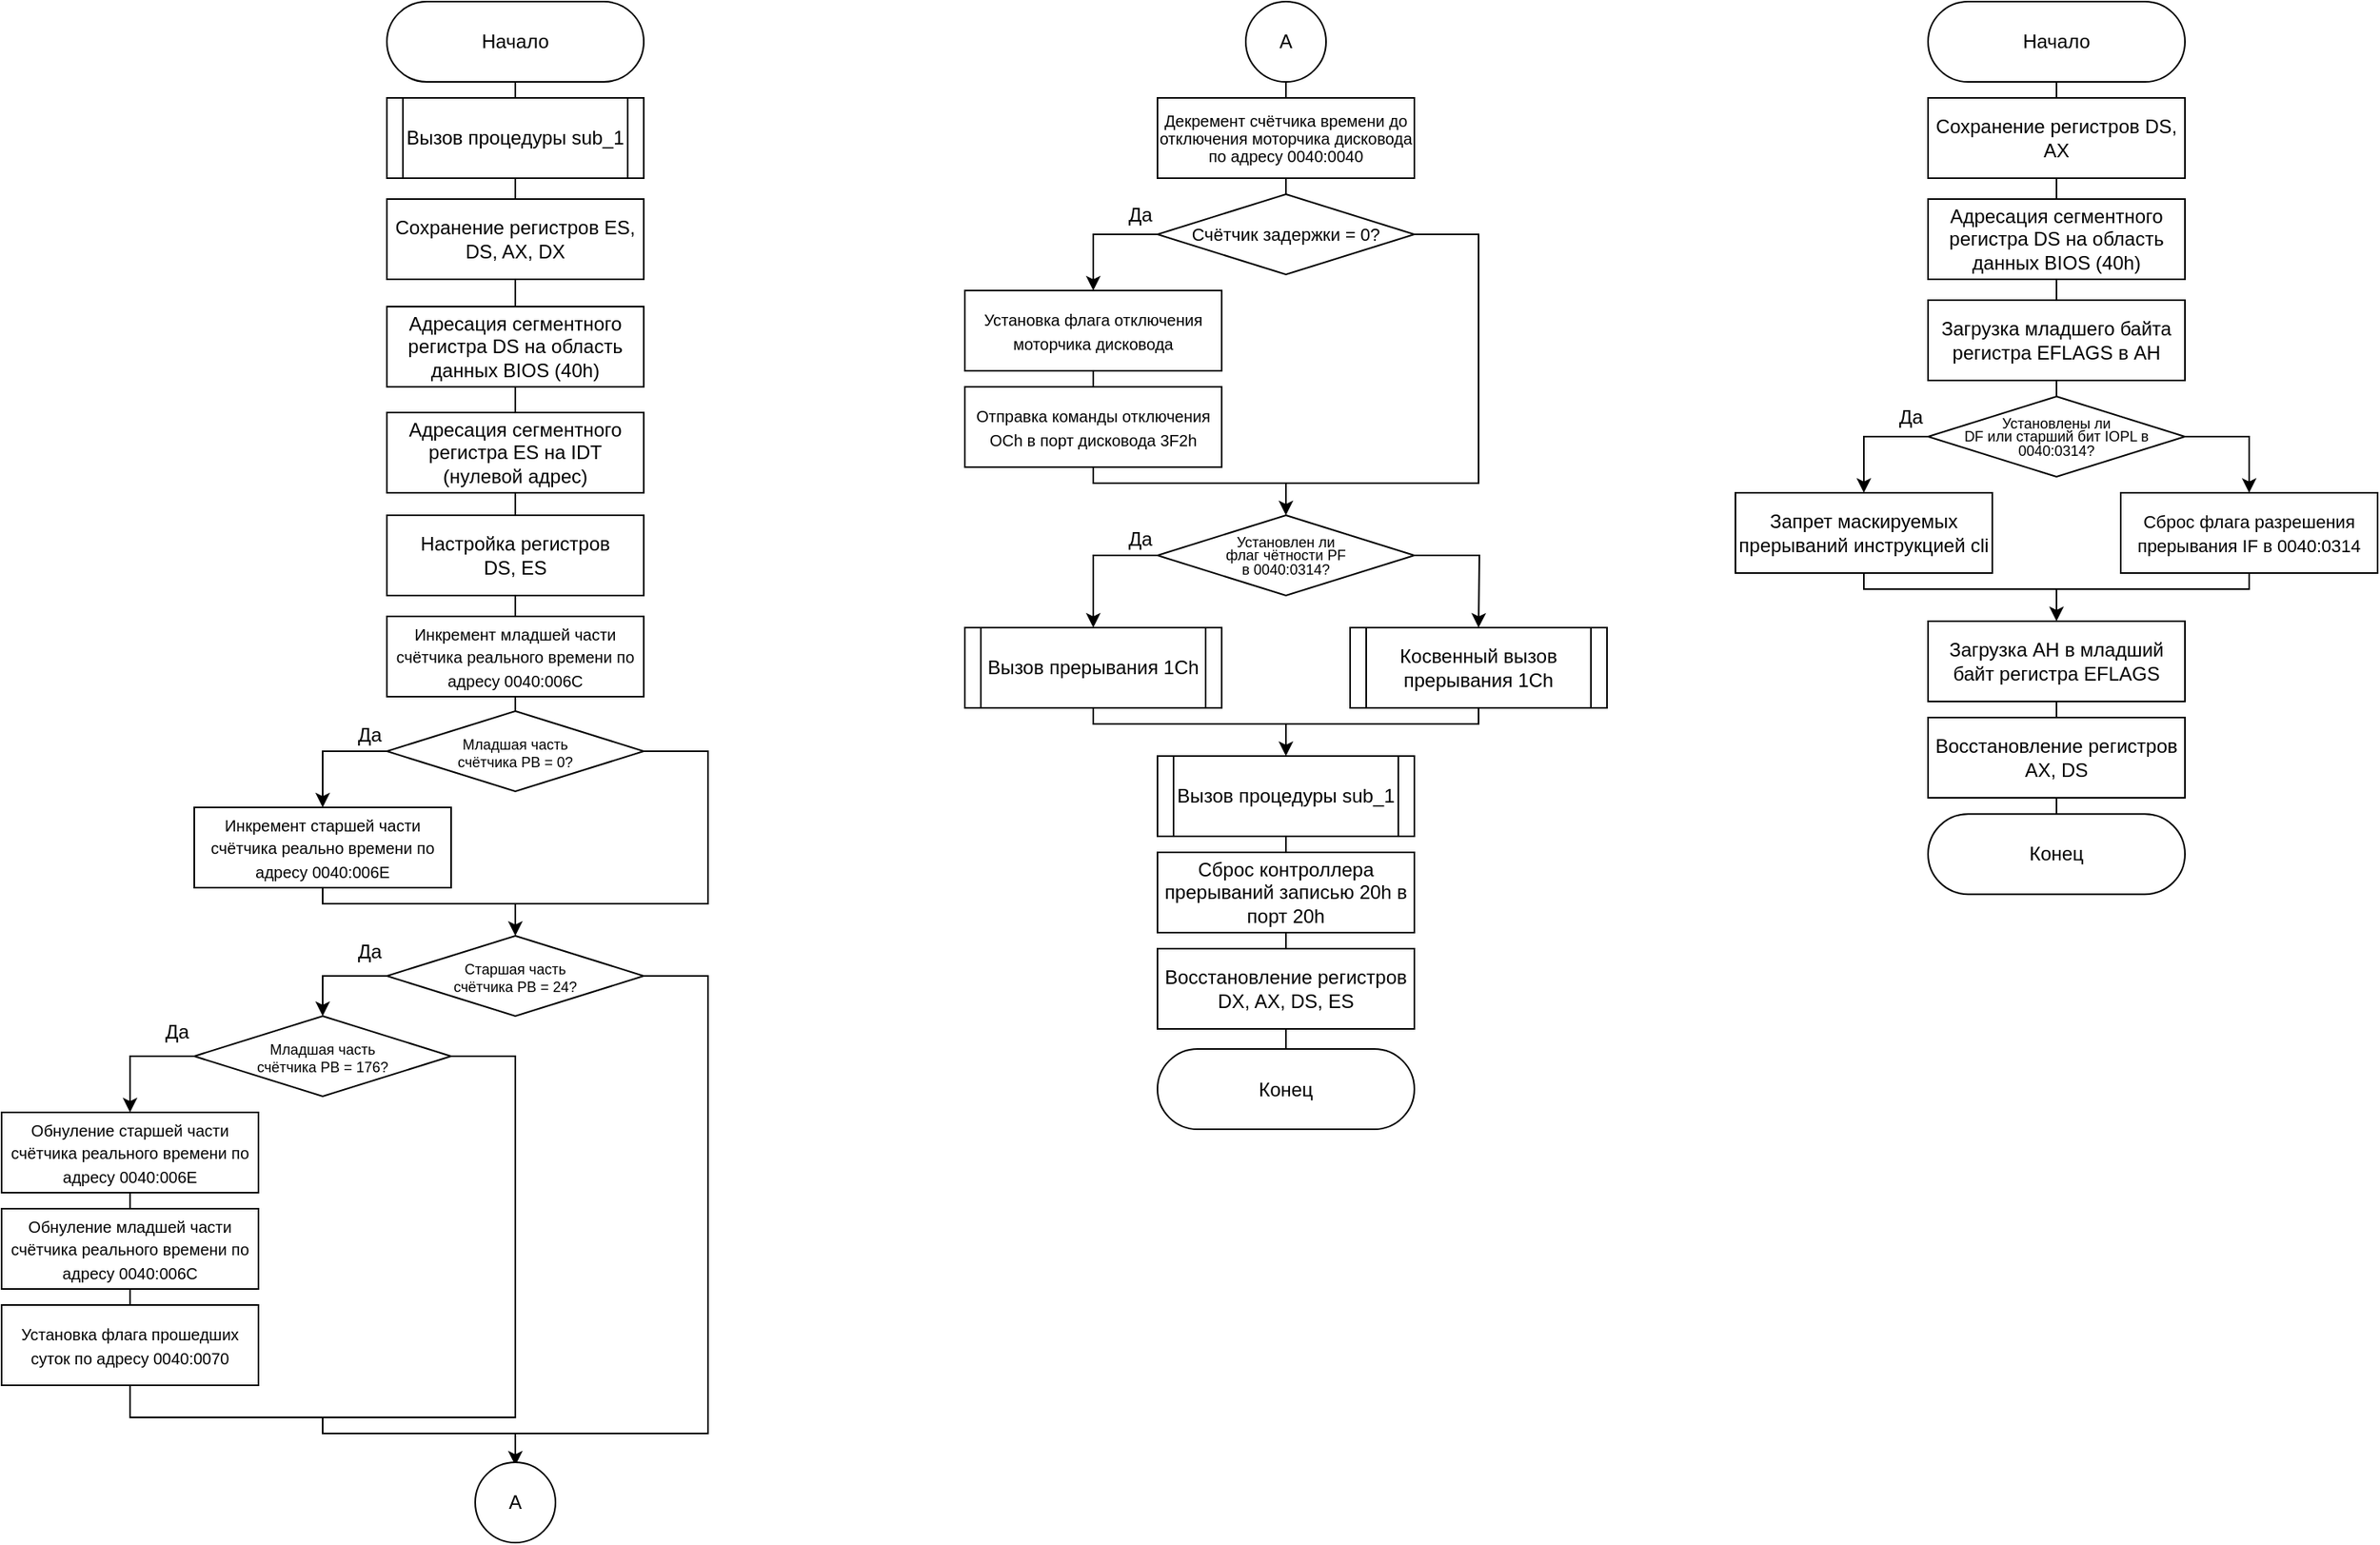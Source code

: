 <mxfile version="13.7.5" type="device"><diagram id="DtU0TSbB0F4fgCh52XBq" name="Page-1"><mxGraphModel dx="1422" dy="750" grid="1" gridSize="10" guides="1" tooltips="1" connect="1" arrows="1" fold="1" page="1" pageScale="1" pageWidth="827" pageHeight="1169" math="0" shadow="0"><root><mxCell id="0"/><mxCell id="1" parent="0"/><mxCell id="-_6lWtZSVBiMLcKGiZsu-14" style="edgeStyle=orthogonalEdgeStyle;rounded=0;orthogonalLoop=1;jettySize=auto;html=1;exitX=0.5;exitY=1;exitDx=0;exitDy=0;entryX=0.5;entryY=0;entryDx=0;entryDy=0;endArrow=none;endFill=0;" parent="1" source="-_6lWtZSVBiMLcKGiZsu-1" target="-_6lWtZSVBiMLcKGiZsu-3" edge="1"><mxGeometry relative="1" as="geometry"/></mxCell><mxCell id="-_6lWtZSVBiMLcKGiZsu-1" value="&lt;div&gt;Начало&lt;/div&gt;" style="rounded=1;whiteSpace=wrap;html=1;arcSize=50;" parent="1" vertex="1"><mxGeometry x="240" y="40" width="160" height="50" as="geometry"/></mxCell><mxCell id="XXbowUWFNxoY3wG5kh-n-4" style="edgeStyle=orthogonalEdgeStyle;rounded=0;orthogonalLoop=1;jettySize=auto;html=1;exitX=0.5;exitY=1;exitDx=0;exitDy=0;entryX=0.5;entryY=0;entryDx=0;entryDy=0;endArrow=none;endFill=0;" edge="1" parent="1" source="-_6lWtZSVBiMLcKGiZsu-2" target="XXbowUWFNxoY3wG5kh-n-1"><mxGeometry relative="1" as="geometry"/></mxCell><mxCell id="-_6lWtZSVBiMLcKGiZsu-2" value="Сохранение регистров ES, DS, AX, DX" style="rounded=0;whiteSpace=wrap;html=1;" parent="1" vertex="1"><mxGeometry x="240" y="163" width="160" height="50" as="geometry"/></mxCell><mxCell id="-_6lWtZSVBiMLcKGiZsu-15" style="edgeStyle=orthogonalEdgeStyle;rounded=0;orthogonalLoop=1;jettySize=auto;html=1;exitX=0.5;exitY=1;exitDx=0;exitDy=0;entryX=0.5;entryY=0;entryDx=0;entryDy=0;endArrow=none;endFill=0;" parent="1" source="-_6lWtZSVBiMLcKGiZsu-3" target="-_6lWtZSVBiMLcKGiZsu-2" edge="1"><mxGeometry relative="1" as="geometry"/></mxCell><mxCell id="-_6lWtZSVBiMLcKGiZsu-3" value="Вызов процедуры sub_1" style="shape=process;whiteSpace=wrap;html=1;backgroundOutline=1;size=0.063;" parent="1" vertex="1"><mxGeometry x="240" y="100" width="160" height="50" as="geometry"/></mxCell><mxCell id="-_6lWtZSVBiMLcKGiZsu-17" style="edgeStyle=orthogonalEdgeStyle;rounded=0;orthogonalLoop=1;jettySize=auto;html=1;exitX=0.5;exitY=1;exitDx=0;exitDy=0;entryX=0.5;entryY=0;entryDx=0;entryDy=0;endArrow=none;endFill=0;" parent="1" target="-_6lWtZSVBiMLcKGiZsu-5" edge="1"><mxGeometry relative="1" as="geometry"><mxPoint x="320" y="472" as="sourcePoint"/></mxGeometry></mxCell><mxCell id="-_6lWtZSVBiMLcKGiZsu-4" value="&lt;font style=&quot;font-size: 10px&quot;&gt;Инкремент младшей части счётчика реального времени по адресу 0040:006C&lt;br&gt;&lt;/font&gt;" style="rounded=0;whiteSpace=wrap;html=1;" parent="1" vertex="1"><mxGeometry x="240" y="423" width="160" height="50" as="geometry"/></mxCell><mxCell id="-_6lWtZSVBiMLcKGiZsu-18" style="edgeStyle=orthogonalEdgeStyle;rounded=0;orthogonalLoop=1;jettySize=auto;html=1;exitX=0;exitY=0.5;exitDx=0;exitDy=0;endArrow=classic;endFill=1;" parent="1" source="-_6lWtZSVBiMLcKGiZsu-5" target="-_6lWtZSVBiMLcKGiZsu-6" edge="1"><mxGeometry relative="1" as="geometry"/></mxCell><mxCell id="-_6lWtZSVBiMLcKGiZsu-5" value="&lt;p style=&quot;line-height: 90%&quot;&gt;&lt;font style=&quot;font-size: 9px ; line-height: 80%&quot;&gt;Младшая часть&lt;br&gt;счётчика РВ = 0?&lt;br&gt;&lt;/font&gt;&lt;/p&gt;" style="rhombus;whiteSpace=wrap;html=1;" parent="1" vertex="1"><mxGeometry x="240" y="482" width="160" height="50" as="geometry"/></mxCell><mxCell id="-_6lWtZSVBiMLcKGiZsu-20" style="edgeStyle=orthogonalEdgeStyle;rounded=0;orthogonalLoop=1;jettySize=auto;html=1;exitX=0.5;exitY=1;exitDx=0;exitDy=0;endArrow=classic;endFill=1;" parent="1" source="-_6lWtZSVBiMLcKGiZsu-6" target="-_6lWtZSVBiMLcKGiZsu-12" edge="1"><mxGeometry relative="1" as="geometry"><mxPoint x="320" y="602" as="targetPoint"/><Array as="points"><mxPoint x="200" y="602"/><mxPoint x="320" y="602"/></Array></mxGeometry></mxCell><mxCell id="-_6lWtZSVBiMLcKGiZsu-6" value="&lt;font size=&quot;1&quot;&gt;Инкремент старшей части счётчика реально времени по адресу 0040:006E&lt;/font&gt;" style="rounded=0;whiteSpace=wrap;html=1;" parent="1" vertex="1"><mxGeometry x="120" y="542" width="160" height="50" as="geometry"/></mxCell><mxCell id="-_6lWtZSVBiMLcKGiZsu-27" style="edgeStyle=orthogonalEdgeStyle;rounded=0;orthogonalLoop=1;jettySize=auto;html=1;exitX=0.5;exitY=1;exitDx=0;exitDy=0;entryX=0.5;entryY=0;entryDx=0;entryDy=0;endArrow=none;endFill=0;" parent="1" source="-_6lWtZSVBiMLcKGiZsu-9" target="-_6lWtZSVBiMLcKGiZsu-10" edge="1"><mxGeometry relative="1" as="geometry"/></mxCell><mxCell id="-_6lWtZSVBiMLcKGiZsu-9" value="&lt;font size=&quot;1&quot;&gt;Обнуление старшей части счётчика реального времени по адресу 0040:006E&lt;/font&gt;" style="rounded=0;whiteSpace=wrap;html=1;" parent="1" vertex="1"><mxGeometry y="732" width="160" height="50" as="geometry"/></mxCell><mxCell id="-_6lWtZSVBiMLcKGiZsu-28" style="edgeStyle=orthogonalEdgeStyle;rounded=0;orthogonalLoop=1;jettySize=auto;html=1;exitX=0.5;exitY=1;exitDx=0;exitDy=0;entryX=0.5;entryY=0;entryDx=0;entryDy=0;endArrow=none;endFill=0;" parent="1" source="-_6lWtZSVBiMLcKGiZsu-10" target="-_6lWtZSVBiMLcKGiZsu-11" edge="1"><mxGeometry relative="1" as="geometry"/></mxCell><mxCell id="-_6lWtZSVBiMLcKGiZsu-10" value="&lt;font size=&quot;1&quot;&gt;Обнуление младшей части счётчика реального времени по адресу 0040:006C&lt;/font&gt;" style="rounded=0;whiteSpace=wrap;html=1;" parent="1" vertex="1"><mxGeometry y="792" width="160" height="50" as="geometry"/></mxCell><mxCell id="-_6lWtZSVBiMLcKGiZsu-34" style="edgeStyle=orthogonalEdgeStyle;rounded=0;orthogonalLoop=1;jettySize=auto;html=1;entryX=0.5;entryY=0;entryDx=0;entryDy=0;endArrow=classic;endFill=1;exitX=0.5;exitY=1;exitDx=0;exitDy=0;" parent="1" source="-_6lWtZSVBiMLcKGiZsu-11" edge="1"><mxGeometry relative="1" as="geometry"><Array as="points"><mxPoint x="80" y="922"/><mxPoint x="200" y="922"/><mxPoint x="200" y="932"/><mxPoint x="320" y="932"/></Array><mxPoint x="320" y="952" as="targetPoint"/></mxGeometry></mxCell><mxCell id="-_6lWtZSVBiMLcKGiZsu-11" value="&lt;font size=&quot;1&quot;&gt;Установка флага прошедших суток по адресу 0040:0070&lt;/font&gt;" style="rounded=0;whiteSpace=wrap;html=1;" parent="1" vertex="1"><mxGeometry y="852" width="160" height="50" as="geometry"/></mxCell><mxCell id="-_6lWtZSVBiMLcKGiZsu-25" style="edgeStyle=orthogonalEdgeStyle;rounded=0;orthogonalLoop=1;jettySize=auto;html=1;entryX=0.5;entryY=0;entryDx=0;entryDy=0;endArrow=classic;endFill=1;exitX=0;exitY=0.5;exitDx=0;exitDy=0;" parent="1" source="-_6lWtZSVBiMLcKGiZsu-12" target="-_6lWtZSVBiMLcKGiZsu-13" edge="1"><mxGeometry relative="1" as="geometry"><Array as="points"><mxPoint x="200" y="647"/></Array></mxGeometry></mxCell><mxCell id="-_6lWtZSVBiMLcKGiZsu-32" style="edgeStyle=orthogonalEdgeStyle;rounded=0;orthogonalLoop=1;jettySize=auto;html=1;endArrow=none;endFill=0;entryX=0.5;entryY=0;entryDx=0;entryDy=0;" parent="1" source="-_6lWtZSVBiMLcKGiZsu-12" edge="1"><mxGeometry relative="1" as="geometry"><mxPoint x="320" y="952" as="targetPoint"/><Array as="points"><mxPoint x="440" y="647"/><mxPoint x="440" y="932"/><mxPoint x="320" y="932"/></Array></mxGeometry></mxCell><mxCell id="-_6lWtZSVBiMLcKGiZsu-12" value="&lt;p style=&quot;line-height: 90%&quot;&gt;&lt;font style=&quot;font-size: 9px ; line-height: 80%&quot;&gt;Старшая часть&lt;br&gt;счётчика РВ = 24?&lt;br&gt;&lt;/font&gt;&lt;/p&gt;" style="rhombus;whiteSpace=wrap;html=1;" parent="1" vertex="1"><mxGeometry x="240" y="622" width="160" height="50" as="geometry"/></mxCell><mxCell id="-_6lWtZSVBiMLcKGiZsu-26" style="edgeStyle=orthogonalEdgeStyle;rounded=0;orthogonalLoop=1;jettySize=auto;html=1;entryX=0.5;entryY=0;entryDx=0;entryDy=0;endArrow=classic;endFill=1;exitX=0;exitY=0.5;exitDx=0;exitDy=0;" parent="1" source="-_6lWtZSVBiMLcKGiZsu-13" target="-_6lWtZSVBiMLcKGiZsu-9" edge="1"><mxGeometry relative="1" as="geometry"/></mxCell><mxCell id="-_6lWtZSVBiMLcKGiZsu-35" style="edgeStyle=orthogonalEdgeStyle;rounded=0;orthogonalLoop=1;jettySize=auto;html=1;endArrow=none;endFill=0;exitX=1;exitY=0.5;exitDx=0;exitDy=0;" parent="1" source="-_6lWtZSVBiMLcKGiZsu-13" edge="1"><mxGeometry relative="1" as="geometry"><mxPoint x="200" y="922" as="targetPoint"/><Array as="points"><mxPoint x="320" y="697"/><mxPoint x="320" y="922"/></Array></mxGeometry></mxCell><mxCell id="-_6lWtZSVBiMLcKGiZsu-13" value="&lt;p style=&quot;line-height: 90%&quot;&gt;&lt;font style=&quot;font-size: 9px ; line-height: 80%&quot;&gt;Младшая часть&lt;br&gt;счётчика РВ = 176?&lt;br&gt;&lt;/font&gt;&lt;/p&gt;" style="rhombus;whiteSpace=wrap;html=1;" parent="1" vertex="1"><mxGeometry x="120" y="672" width="160" height="50" as="geometry"/></mxCell><mxCell id="-_6lWtZSVBiMLcKGiZsu-24" value="" style="endArrow=none;html=1;exitX=1;exitY=0.5;exitDx=0;exitDy=0;rounded=0;" parent="1" source="-_6lWtZSVBiMLcKGiZsu-5" edge="1"><mxGeometry width="50" height="50" relative="1" as="geometry"><mxPoint x="440" y="592" as="sourcePoint"/><mxPoint x="320" y="602" as="targetPoint"/><Array as="points"><mxPoint x="440" y="507"/><mxPoint x="440" y="602"/></Array></mxGeometry></mxCell><mxCell id="-_6lWtZSVBiMLcKGiZsu-29" value="А" style="ellipse;whiteSpace=wrap;html=1;aspect=fixed;rounded=1;" parent="1" vertex="1"><mxGeometry x="295" y="950" width="50" height="50" as="geometry"/></mxCell><mxCell id="-_6lWtZSVBiMLcKGiZsu-36" value="Да" style="text;html=1;resizable=0;points=[];autosize=1;align=left;verticalAlign=top;spacingTop=-4;" parent="1" vertex="1"><mxGeometry x="220" y="487" width="30" height="20" as="geometry"/></mxCell><mxCell id="-_6lWtZSVBiMLcKGiZsu-37" value="Да" style="text;html=1;resizable=0;points=[];autosize=1;align=left;verticalAlign=top;spacingTop=-4;" parent="1" vertex="1"><mxGeometry x="220" y="622" width="30" height="20" as="geometry"/></mxCell><mxCell id="-_6lWtZSVBiMLcKGiZsu-38" value="Да" style="text;html=1;resizable=0;points=[];autosize=1;align=left;verticalAlign=top;spacingTop=-4;" parent="1" vertex="1"><mxGeometry x="100" y="672" width="30" height="20" as="geometry"/></mxCell><mxCell id="-_6lWtZSVBiMLcKGiZsu-44" style="edgeStyle=orthogonalEdgeStyle;rounded=0;orthogonalLoop=1;jettySize=auto;html=1;exitX=0.5;exitY=1;exitDx=0;exitDy=0;entryX=0.5;entryY=0;entryDx=0;entryDy=0;endArrow=none;endFill=0;" parent="1" source="-_6lWtZSVBiMLcKGiZsu-39" target="-_6lWtZSVBiMLcKGiZsu-41" edge="1"><mxGeometry relative="1" as="geometry"/></mxCell><mxCell id="-_6lWtZSVBiMLcKGiZsu-39" value="А" style="ellipse;whiteSpace=wrap;html=1;aspect=fixed;rounded=1;" parent="1" vertex="1"><mxGeometry x="775" y="40" width="50" height="50" as="geometry"/></mxCell><mxCell id="-_6lWtZSVBiMLcKGiZsu-45" style="edgeStyle=orthogonalEdgeStyle;rounded=0;orthogonalLoop=1;jettySize=auto;html=1;exitX=0.5;exitY=1;exitDx=0;exitDy=0;entryX=0.5;entryY=0;entryDx=0;entryDy=0;endArrow=none;endFill=0;" parent="1" source="-_6lWtZSVBiMLcKGiZsu-41" target="-_6lWtZSVBiMLcKGiZsu-43" edge="1"><mxGeometry relative="1" as="geometry"/></mxCell><mxCell id="-_6lWtZSVBiMLcKGiZsu-41" value="&lt;p style=&quot;line-height: 90%&quot;&gt;&lt;font style=&quot;font-size: 10px ; line-height: 110%&quot;&gt;Декремент счётчика времени до отключения моторчика дисковода по адресу 0040:0040&lt;br&gt;&lt;/font&gt;&lt;/p&gt;" style="rounded=0;whiteSpace=wrap;html=1;" parent="1" vertex="1"><mxGeometry x="720" y="100" width="160" height="50" as="geometry"/></mxCell><mxCell id="-_6lWtZSVBiMLcKGiZsu-48" style="edgeStyle=orthogonalEdgeStyle;rounded=0;orthogonalLoop=1;jettySize=auto;html=1;exitX=0;exitY=0.5;exitDx=0;exitDy=0;entryX=0.5;entryY=0;entryDx=0;entryDy=0;endArrow=classic;endFill=1;" parent="1" source="-_6lWtZSVBiMLcKGiZsu-43" target="-_6lWtZSVBiMLcKGiZsu-46" edge="1"><mxGeometry relative="1" as="geometry"/></mxCell><mxCell id="-_6lWtZSVBiMLcKGiZsu-54" style="edgeStyle=orthogonalEdgeStyle;rounded=0;orthogonalLoop=1;jettySize=auto;html=1;exitX=1;exitY=0.5;exitDx=0;exitDy=0;endArrow=none;endFill=0;" parent="1" source="-_6lWtZSVBiMLcKGiZsu-43" edge="1"><mxGeometry relative="1" as="geometry"><mxPoint x="800" y="340" as="targetPoint"/><Array as="points"><mxPoint x="920" y="185"/><mxPoint x="920" y="340"/></Array></mxGeometry></mxCell><mxCell id="-_6lWtZSVBiMLcKGiZsu-43" value="&lt;p style=&quot;line-height: 90%&quot;&gt;&lt;font style=&quot;font-size: 11px ; line-height: 80%&quot;&gt;Счётчик задержки = 0?&lt;br&gt;&lt;/font&gt;&lt;/p&gt;" style="rhombus;whiteSpace=wrap;html=1;" parent="1" vertex="1"><mxGeometry x="720" y="160" width="160" height="50" as="geometry"/></mxCell><mxCell id="-_6lWtZSVBiMLcKGiZsu-51" style="edgeStyle=orthogonalEdgeStyle;rounded=0;orthogonalLoop=1;jettySize=auto;html=1;entryX=0.5;entryY=0;entryDx=0;entryDy=0;endArrow=none;endFill=0;" parent="1" source="-_6lWtZSVBiMLcKGiZsu-46" target="-_6lWtZSVBiMLcKGiZsu-50" edge="1"><mxGeometry relative="1" as="geometry"/></mxCell><mxCell id="-_6lWtZSVBiMLcKGiZsu-46" value="&lt;font size=&quot;1&quot;&gt;Установка флага отключения моторчика дисковода&lt;br&gt;&lt;/font&gt;" style="rounded=0;whiteSpace=wrap;html=1;" parent="1" vertex="1"><mxGeometry x="600" y="220" width="160" height="50" as="geometry"/></mxCell><mxCell id="-_6lWtZSVBiMLcKGiZsu-53" style="edgeStyle=orthogonalEdgeStyle;rounded=0;orthogonalLoop=1;jettySize=auto;html=1;entryX=0.5;entryY=0;entryDx=0;entryDy=0;endArrow=classic;endFill=1;" parent="1" source="-_6lWtZSVBiMLcKGiZsu-50" target="-_6lWtZSVBiMLcKGiZsu-52" edge="1"><mxGeometry relative="1" as="geometry"><Array as="points"><mxPoint x="680" y="340"/><mxPoint x="800" y="340"/></Array></mxGeometry></mxCell><mxCell id="-_6lWtZSVBiMLcKGiZsu-50" value="&lt;font style=&quot;font-size: 10px&quot;&gt;Отправка команды отключения OCh в порт дисковода 3F2h&lt;/font&gt;" style="rounded=0;whiteSpace=wrap;html=1;" parent="1" vertex="1"><mxGeometry x="600" y="280" width="160" height="50" as="geometry"/></mxCell><mxCell id="-_6lWtZSVBiMLcKGiZsu-59" style="edgeStyle=orthogonalEdgeStyle;rounded=0;orthogonalLoop=1;jettySize=auto;html=1;exitX=0;exitY=0.5;exitDx=0;exitDy=0;entryX=0.5;entryY=0;entryDx=0;entryDy=0;endArrow=classic;endFill=1;" parent="1" source="-_6lWtZSVBiMLcKGiZsu-52" target="-_6lWtZSVBiMLcKGiZsu-58" edge="1"><mxGeometry relative="1" as="geometry"/></mxCell><mxCell id="-_6lWtZSVBiMLcKGiZsu-61" style="edgeStyle=orthogonalEdgeStyle;rounded=0;orthogonalLoop=1;jettySize=auto;html=1;entryX=0.5;entryY=0;entryDx=0;entryDy=0;endArrow=classic;endFill=1;exitX=1;exitY=0.5;exitDx=0;exitDy=0;" parent="1" source="-_6lWtZSVBiMLcKGiZsu-52" edge="1"><mxGeometry relative="1" as="geometry"><mxPoint x="920" y="430" as="targetPoint"/></mxGeometry></mxCell><mxCell id="-_6lWtZSVBiMLcKGiZsu-52" value="&lt;p style=&quot;line-height: 90% ; font-size: 9px&quot;&gt;&lt;font style=&quot;font-size: 9px&quot;&gt;Установлен ли&lt;br&gt;флаг чётности PF&lt;br&gt;в 0040:0314?&lt;br&gt;&lt;/font&gt;&lt;/p&gt;" style="rhombus;whiteSpace=wrap;html=1;" parent="1" vertex="1"><mxGeometry x="720" y="360" width="160" height="50" as="geometry"/></mxCell><mxCell id="-_6lWtZSVBiMLcKGiZsu-55" value="Да" style="text;html=1;resizable=0;points=[];autosize=1;align=left;verticalAlign=top;spacingTop=-4;" parent="1" vertex="1"><mxGeometry x="700" y="163" width="30" height="20" as="geometry"/></mxCell><mxCell id="-_6lWtZSVBiMLcKGiZsu-57" value="Вызов процедуры sub_1" style="shape=process;whiteSpace=wrap;html=1;backgroundOutline=1;size=0.063;" parent="1" vertex="1"><mxGeometry x="600" y="430" width="160" height="50" as="geometry"/></mxCell><mxCell id="-_6lWtZSVBiMLcKGiZsu-64" style="edgeStyle=orthogonalEdgeStyle;rounded=0;orthogonalLoop=1;jettySize=auto;html=1;entryX=0.5;entryY=0;entryDx=0;entryDy=0;endArrow=classic;endFill=1;" parent="1" source="-_6lWtZSVBiMLcKGiZsu-58" target="-_6lWtZSVBiMLcKGiZsu-63" edge="1"><mxGeometry relative="1" as="geometry"><Array as="points"><mxPoint x="680" y="490"/><mxPoint x="800" y="490"/></Array></mxGeometry></mxCell><mxCell id="-_6lWtZSVBiMLcKGiZsu-58" value="Вызов прерывания 1Ch" style="shape=process;whiteSpace=wrap;html=1;backgroundOutline=1;size=0.063;" parent="1" vertex="1"><mxGeometry x="600" y="430" width="160" height="50" as="geometry"/></mxCell><mxCell id="-_6lWtZSVBiMLcKGiZsu-65" style="edgeStyle=orthogonalEdgeStyle;rounded=0;orthogonalLoop=1;jettySize=auto;html=1;endArrow=none;endFill=0;exitX=0.5;exitY=1;exitDx=0;exitDy=0;" parent="1" edge="1"><mxGeometry relative="1" as="geometry"><mxPoint x="800" y="500" as="targetPoint"/><Array as="points"><mxPoint x="920" y="490"/><mxPoint x="800" y="490"/></Array><mxPoint x="920" y="480" as="sourcePoint"/></mxGeometry></mxCell><mxCell id="-_6lWtZSVBiMLcKGiZsu-62" value="Да" style="text;html=1;resizable=0;points=[];autosize=1;align=left;verticalAlign=top;spacingTop=-4;" parent="1" vertex="1"><mxGeometry x="700" y="365" width="30" height="20" as="geometry"/></mxCell><mxCell id="-_6lWtZSVBiMLcKGiZsu-67" style="edgeStyle=orthogonalEdgeStyle;rounded=0;orthogonalLoop=1;jettySize=auto;html=1;entryX=0.5;entryY=0;entryDx=0;entryDy=0;endArrow=none;endFill=0;" parent="1" source="-_6lWtZSVBiMLcKGiZsu-63" target="-_6lWtZSVBiMLcKGiZsu-66" edge="1"><mxGeometry relative="1" as="geometry"/></mxCell><mxCell id="-_6lWtZSVBiMLcKGiZsu-63" value="Вызов процедуры sub_1" style="shape=process;whiteSpace=wrap;html=1;backgroundOutline=1;size=0.063;" parent="1" vertex="1"><mxGeometry x="720" y="510" width="160" height="50" as="geometry"/></mxCell><mxCell id="-_6lWtZSVBiMLcKGiZsu-72" style="edgeStyle=orthogonalEdgeStyle;rounded=0;orthogonalLoop=1;jettySize=auto;html=1;entryX=0.5;entryY=0;entryDx=0;entryDy=0;endArrow=none;endFill=0;" parent="1" source="-_6lWtZSVBiMLcKGiZsu-66" target="-_6lWtZSVBiMLcKGiZsu-70" edge="1"><mxGeometry relative="1" as="geometry"/></mxCell><mxCell id="-_6lWtZSVBiMLcKGiZsu-66" value="Сброс контроллера прерываний записью 20h в порт 20h" style="rounded=0;whiteSpace=wrap;html=1;" parent="1" vertex="1"><mxGeometry x="720" y="570" width="160" height="50" as="geometry"/></mxCell><mxCell id="-_6lWtZSVBiMLcKGiZsu-74" style="edgeStyle=orthogonalEdgeStyle;rounded=0;orthogonalLoop=1;jettySize=auto;html=1;entryX=0.5;entryY=0;entryDx=0;entryDy=0;endArrow=none;endFill=0;" parent="1" source="-_6lWtZSVBiMLcKGiZsu-70" target="-_6lWtZSVBiMLcKGiZsu-73" edge="1"><mxGeometry relative="1" as="geometry"/></mxCell><mxCell id="-_6lWtZSVBiMLcKGiZsu-70" value="Восстановление регистров DX, AX, DS, ES" style="rounded=0;whiteSpace=wrap;html=1;" parent="1" vertex="1"><mxGeometry x="720" y="630" width="160" height="50" as="geometry"/></mxCell><mxCell id="-_6lWtZSVBiMLcKGiZsu-73" value="Конец" style="rounded=1;whiteSpace=wrap;html=1;arcSize=50;" parent="1" vertex="1"><mxGeometry x="720" y="692.5" width="160" height="50" as="geometry"/></mxCell><mxCell id="fKyP_M6LhJdG_3eK5xjG-6" style="edgeStyle=orthogonalEdgeStyle;rounded=0;orthogonalLoop=1;jettySize=auto;html=1;entryX=0.5;entryY=0;entryDx=0;entryDy=0;endArrow=none;endFill=0;" parent="1" source="fKyP_M6LhJdG_3eK5xjG-1" target="fKyP_M6LhJdG_3eK5xjG-2" edge="1"><mxGeometry relative="1" as="geometry"/></mxCell><mxCell id="fKyP_M6LhJdG_3eK5xjG-1" value="&lt;div&gt;Начало&lt;/div&gt;" style="rounded=1;whiteSpace=wrap;html=1;arcSize=50;" parent="1" vertex="1"><mxGeometry x="1200" y="40" width="160" height="50" as="geometry"/></mxCell><mxCell id="-DXkaomgojPxUuLrqCls-3" style="edgeStyle=orthogonalEdgeStyle;rounded=0;orthogonalLoop=1;jettySize=auto;html=1;exitX=0.5;exitY=1;exitDx=0;exitDy=0;entryX=0.5;entryY=0;entryDx=0;entryDy=0;endArrow=none;endFill=0;" parent="1" source="fKyP_M6LhJdG_3eK5xjG-2" target="-DXkaomgojPxUuLrqCls-2" edge="1"><mxGeometry relative="1" as="geometry"/></mxCell><mxCell id="fKyP_M6LhJdG_3eK5xjG-2" value="Сохранение регистров DS, AX" style="rounded=0;whiteSpace=wrap;html=1;" parent="1" vertex="1"><mxGeometry x="1200" y="100" width="160" height="50" as="geometry"/></mxCell><mxCell id="fKyP_M6LhJdG_3eK5xjG-5" style="edgeStyle=orthogonalEdgeStyle;rounded=0;orthogonalLoop=1;jettySize=auto;html=1;exitX=0.5;exitY=1;exitDx=0;exitDy=0;entryX=0.5;entryY=0;entryDx=0;entryDy=0;endArrow=none;endFill=0;" parent="1" source="fKyP_M6LhJdG_3eK5xjG-3" target="fKyP_M6LhJdG_3eK5xjG-4" edge="1"><mxGeometry relative="1" as="geometry"/></mxCell><mxCell id="fKyP_M6LhJdG_3eK5xjG-3" value="Загрузка младшего байта регистра EFLAGS в AH" style="rounded=0;whiteSpace=wrap;html=1;" parent="1" vertex="1"><mxGeometry x="1200" y="226" width="160" height="50" as="geometry"/></mxCell><mxCell id="fKyP_M6LhJdG_3eK5xjG-10" style="edgeStyle=orthogonalEdgeStyle;rounded=0;orthogonalLoop=1;jettySize=auto;html=1;exitX=0;exitY=0.5;exitDx=0;exitDy=0;entryX=0.5;entryY=0;entryDx=0;entryDy=0;endArrow=classic;endFill=1;" parent="1" source="fKyP_M6LhJdG_3eK5xjG-4" target="fKyP_M6LhJdG_3eK5xjG-9" edge="1"><mxGeometry relative="1" as="geometry"/></mxCell><mxCell id="fKyP_M6LhJdG_3eK5xjG-12" style="edgeStyle=orthogonalEdgeStyle;rounded=0;orthogonalLoop=1;jettySize=auto;html=1;exitX=1;exitY=0.5;exitDx=0;exitDy=0;entryX=0.5;entryY=0;entryDx=0;entryDy=0;endArrow=classic;endFill=1;" parent="1" source="fKyP_M6LhJdG_3eK5xjG-4" target="fKyP_M6LhJdG_3eK5xjG-11" edge="1"><mxGeometry relative="1" as="geometry"/></mxCell><mxCell id="fKyP_M6LhJdG_3eK5xjG-4" value="&lt;p style=&quot;line-height: 90% ; font-size: 9px&quot;&gt;&lt;font style=&quot;font-size: 9px&quot;&gt;Установлены ли&lt;br&gt;DF или старший бит IOPL в&lt;br&gt;0040:0314?&lt;br&gt;&lt;/font&gt;&lt;/p&gt;" style="rhombus;whiteSpace=wrap;html=1;" parent="1" vertex="1"><mxGeometry x="1200" y="286" width="160" height="50" as="geometry"/></mxCell><mxCell id="fKyP_M6LhJdG_3eK5xjG-14" style="edgeStyle=orthogonalEdgeStyle;rounded=0;orthogonalLoop=1;jettySize=auto;html=1;exitX=0.5;exitY=1;exitDx=0;exitDy=0;entryX=0.5;entryY=0;entryDx=0;entryDy=0;endArrow=classic;endFill=1;" parent="1" source="fKyP_M6LhJdG_3eK5xjG-9" target="fKyP_M6LhJdG_3eK5xjG-13" edge="1"><mxGeometry relative="1" as="geometry"><Array as="points"><mxPoint x="1160" y="406"/><mxPoint x="1280" y="406"/></Array></mxGeometry></mxCell><mxCell id="fKyP_M6LhJdG_3eK5xjG-9" value="Запрет маскируемых прерываний инструкцией cli" style="rounded=0;whiteSpace=wrap;html=1;" parent="1" vertex="1"><mxGeometry x="1080" y="346" width="160" height="50" as="geometry"/></mxCell><mxCell id="fKyP_M6LhJdG_3eK5xjG-15" style="edgeStyle=orthogonalEdgeStyle;rounded=0;orthogonalLoop=1;jettySize=auto;html=1;exitX=0.5;exitY=1;exitDx=0;exitDy=0;endArrow=none;endFill=0;" parent="1" source="fKyP_M6LhJdG_3eK5xjG-11" edge="1"><mxGeometry relative="1" as="geometry"><mxPoint x="1280.0" y="416" as="targetPoint"/><Array as="points"><mxPoint x="1400" y="406"/><mxPoint x="1280" y="406"/></Array></mxGeometry></mxCell><mxCell id="fKyP_M6LhJdG_3eK5xjG-11" value="&lt;font style=&quot;font-size: 11px&quot;&gt;Сброс флага разрешения прерывания IF в 0040:0314&lt;/font&gt;" style="rounded=0;whiteSpace=wrap;html=1;" parent="1" vertex="1"><mxGeometry x="1320" y="346" width="160" height="50" as="geometry"/></mxCell><mxCell id="fKyP_M6LhJdG_3eK5xjG-17" style="edgeStyle=orthogonalEdgeStyle;rounded=0;orthogonalLoop=1;jettySize=auto;html=1;exitX=0.5;exitY=1;exitDx=0;exitDy=0;entryX=0.5;entryY=0;entryDx=0;entryDy=0;endArrow=none;endFill=0;" parent="1" source="fKyP_M6LhJdG_3eK5xjG-13" target="fKyP_M6LhJdG_3eK5xjG-16" edge="1"><mxGeometry relative="1" as="geometry"/></mxCell><mxCell id="fKyP_M6LhJdG_3eK5xjG-13" value="Загрузка AH в младший байт регистра EFLAGS " style="rounded=0;whiteSpace=wrap;html=1;" parent="1" vertex="1"><mxGeometry x="1200" y="426" width="160" height="50" as="geometry"/></mxCell><mxCell id="fKyP_M6LhJdG_3eK5xjG-19" style="edgeStyle=orthogonalEdgeStyle;rounded=0;orthogonalLoop=1;jettySize=auto;html=1;exitX=0.5;exitY=1;exitDx=0;exitDy=0;entryX=0.5;entryY=0;entryDx=0;entryDy=0;endArrow=none;endFill=0;" parent="1" source="fKyP_M6LhJdG_3eK5xjG-16" target="fKyP_M6LhJdG_3eK5xjG-18" edge="1"><mxGeometry relative="1" as="geometry"/></mxCell><mxCell id="fKyP_M6LhJdG_3eK5xjG-16" value="Восстановление регистров AX, DS" style="rounded=0;whiteSpace=wrap;html=1;" parent="1" vertex="1"><mxGeometry x="1200" y="486" width="160" height="50" as="geometry"/></mxCell><mxCell id="fKyP_M6LhJdG_3eK5xjG-18" value="&lt;div&gt;Конец&lt;/div&gt;" style="rounded=1;whiteSpace=wrap;html=1;arcSize=50;" parent="1" vertex="1"><mxGeometry x="1200" y="546.071" width="160" height="50" as="geometry"/></mxCell><mxCell id="fKyP_M6LhJdG_3eK5xjG-20" value="Да" style="text;html=1;resizable=0;points=[];autosize=1;align=left;verticalAlign=top;spacingTop=-4;" parent="1" vertex="1"><mxGeometry x="1180" y="289" width="30" height="20" as="geometry"/></mxCell><mxCell id="-DXkaomgojPxUuLrqCls-6" style="edgeStyle=orthogonalEdgeStyle;rounded=0;orthogonalLoop=1;jettySize=auto;html=1;exitX=0.5;exitY=1;exitDx=0;exitDy=0;entryX=0.5;entryY=0;entryDx=0;entryDy=0;endArrow=none;endFill=0;" parent="1" source="-DXkaomgojPxUuLrqCls-1" target="-_6lWtZSVBiMLcKGiZsu-4" edge="1"><mxGeometry relative="1" as="geometry"/></mxCell><mxCell id="-DXkaomgojPxUuLrqCls-1" value="&lt;div&gt;Настройка регистров &lt;br&gt;&lt;/div&gt;&lt;div&gt;DS, ES&lt;/div&gt;" style="rounded=0;whiteSpace=wrap;html=1;" parent="1" vertex="1"><mxGeometry x="240" y="360" width="160" height="50" as="geometry"/></mxCell><mxCell id="-DXkaomgojPxUuLrqCls-4" style="edgeStyle=orthogonalEdgeStyle;rounded=0;orthogonalLoop=1;jettySize=auto;html=1;exitX=0.5;exitY=1;exitDx=0;exitDy=0;entryX=0.5;entryY=0;entryDx=0;entryDy=0;endArrow=none;endFill=0;" parent="1" source="-DXkaomgojPxUuLrqCls-2" target="fKyP_M6LhJdG_3eK5xjG-3" edge="1"><mxGeometry relative="1" as="geometry"/></mxCell><mxCell id="-DXkaomgojPxUuLrqCls-2" value="Адресация сегментного регистра DS на область данных BIOS (40h)" style="rounded=0;whiteSpace=wrap;html=1;" parent="1" vertex="1"><mxGeometry x="1200" y="163" width="160" height="50" as="geometry"/></mxCell><mxCell id="XXbowUWFNxoY3wG5kh-n-5" style="edgeStyle=orthogonalEdgeStyle;rounded=0;orthogonalLoop=1;jettySize=auto;html=1;exitX=0.5;exitY=1;exitDx=0;exitDy=0;entryX=0.5;entryY=0;entryDx=0;entryDy=0;endArrow=none;endFill=0;" edge="1" parent="1" source="XXbowUWFNxoY3wG5kh-n-1" target="XXbowUWFNxoY3wG5kh-n-2"><mxGeometry relative="1" as="geometry"/></mxCell><mxCell id="XXbowUWFNxoY3wG5kh-n-1" value="Адресация сегментного регистра DS на область данных BIOS (40h)" style="rounded=0;whiteSpace=wrap;html=1;" vertex="1" parent="1"><mxGeometry x="240" y="230" width="160" height="50" as="geometry"/></mxCell><mxCell id="XXbowUWFNxoY3wG5kh-n-7" style="edgeStyle=orthogonalEdgeStyle;rounded=0;orthogonalLoop=1;jettySize=auto;html=1;exitX=0.5;exitY=1;exitDx=0;exitDy=0;entryX=0.5;entryY=0;entryDx=0;entryDy=0;endArrow=none;endFill=0;" edge="1" parent="1" source="XXbowUWFNxoY3wG5kh-n-2" target="-DXkaomgojPxUuLrqCls-1"><mxGeometry relative="1" as="geometry"/></mxCell><mxCell id="XXbowUWFNxoY3wG5kh-n-2" value="Адресация сегментного регистра ES на IDT (нулевой адрес)" style="rounded=0;whiteSpace=wrap;html=1;" vertex="1" parent="1"><mxGeometry x="240" y="296" width="160" height="50" as="geometry"/></mxCell><mxCell id="XXbowUWFNxoY3wG5kh-n-3" value="Косвенный вызов прерывания 1Ch" style="shape=process;whiteSpace=wrap;html=1;backgroundOutline=1;size=0.063;" vertex="1" parent="1"><mxGeometry x="840" y="430" width="160" height="50" as="geometry"/></mxCell></root></mxGraphModel></diagram></mxfile>